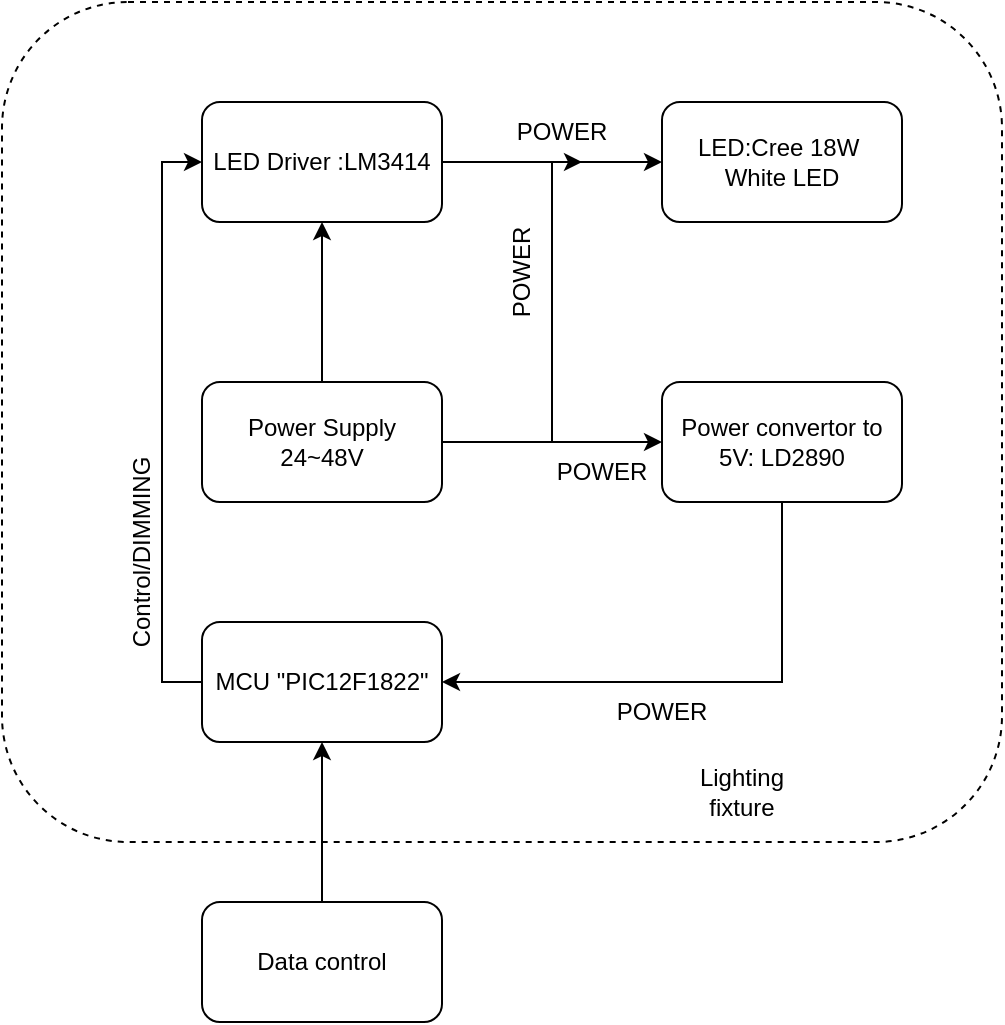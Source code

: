 <mxfile version="21.2.1" type="github">
  <diagram name="Page-1" id="7e0a89b8-554c-2b80-1dc8-d5c74ca68de4">
    <mxGraphModel dx="1434" dy="764" grid="1" gridSize="10" guides="1" tooltips="1" connect="1" arrows="1" fold="1" page="1" pageScale="1" pageWidth="1100" pageHeight="850" background="none" math="0" shadow="0">
      <root>
        <mxCell id="0" />
        <mxCell id="1" parent="0" />
        <mxCell id="qEQ5dUW3dwCLOKe3OVkb-18" value="" style="rounded=1;whiteSpace=wrap;html=1;dashed=1;" vertex="1" parent="1">
          <mxGeometry x="300" y="230" width="500" height="420" as="geometry" />
        </mxCell>
        <mxCell id="qEQ5dUW3dwCLOKe3OVkb-4" style="edgeStyle=orthogonalEdgeStyle;rounded=0;orthogonalLoop=1;jettySize=auto;html=1;" edge="1" parent="1" source="qEQ5dUW3dwCLOKe3OVkb-1" target="qEQ5dUW3dwCLOKe3OVkb-2">
          <mxGeometry relative="1" as="geometry" />
        </mxCell>
        <mxCell id="qEQ5dUW3dwCLOKe3OVkb-6" style="edgeStyle=orthogonalEdgeStyle;rounded=0;orthogonalLoop=1;jettySize=auto;html=1;entryX=0;entryY=0.5;entryDx=0;entryDy=0;" edge="1" parent="1" source="qEQ5dUW3dwCLOKe3OVkb-1" target="qEQ5dUW3dwCLOKe3OVkb-5">
          <mxGeometry relative="1" as="geometry">
            <mxPoint x="460" y="310" as="targetPoint" />
            <Array as="points">
              <mxPoint x="575" y="450" />
              <mxPoint x="575" y="310" />
            </Array>
          </mxGeometry>
        </mxCell>
        <mxCell id="qEQ5dUW3dwCLOKe3OVkb-8" style="edgeStyle=orthogonalEdgeStyle;rounded=0;orthogonalLoop=1;jettySize=auto;html=1;entryX=0.5;entryY=1;entryDx=0;entryDy=0;" edge="1" parent="1" source="qEQ5dUW3dwCLOKe3OVkb-1" target="qEQ5dUW3dwCLOKe3OVkb-3">
          <mxGeometry relative="1" as="geometry" />
        </mxCell>
        <mxCell id="qEQ5dUW3dwCLOKe3OVkb-1" value="Power Supply 24~48V" style="rounded=1;whiteSpace=wrap;html=1;" vertex="1" parent="1">
          <mxGeometry x="400" y="420" width="120" height="60" as="geometry" />
        </mxCell>
        <mxCell id="qEQ5dUW3dwCLOKe3OVkb-11" style="edgeStyle=orthogonalEdgeStyle;rounded=0;orthogonalLoop=1;jettySize=auto;html=1;entryX=1;entryY=0.5;entryDx=0;entryDy=0;" edge="1" parent="1" source="qEQ5dUW3dwCLOKe3OVkb-2" target="qEQ5dUW3dwCLOKe3OVkb-10">
          <mxGeometry relative="1" as="geometry">
            <mxPoint x="670" y="550" as="targetPoint" />
            <Array as="points">
              <mxPoint x="690" y="570" />
            </Array>
          </mxGeometry>
        </mxCell>
        <mxCell id="qEQ5dUW3dwCLOKe3OVkb-2" value="Power convertor to 5V: LD2890" style="rounded=1;whiteSpace=wrap;html=1;" vertex="1" parent="1">
          <mxGeometry x="630" y="420" width="120" height="60" as="geometry" />
        </mxCell>
        <mxCell id="qEQ5dUW3dwCLOKe3OVkb-9" style="edgeStyle=orthogonalEdgeStyle;rounded=0;orthogonalLoop=1;jettySize=auto;html=1;" edge="1" parent="1" source="qEQ5dUW3dwCLOKe3OVkb-3">
          <mxGeometry relative="1" as="geometry">
            <mxPoint x="590" y="310" as="targetPoint" />
          </mxGeometry>
        </mxCell>
        <mxCell id="qEQ5dUW3dwCLOKe3OVkb-3" value="LED Driver :LM3414" style="rounded=1;whiteSpace=wrap;html=1;" vertex="1" parent="1">
          <mxGeometry x="400" y="280" width="120" height="60" as="geometry" />
        </mxCell>
        <mxCell id="qEQ5dUW3dwCLOKe3OVkb-5" value="LED:Cree 18W&amp;nbsp; White LED" style="rounded=1;whiteSpace=wrap;html=1;" vertex="1" parent="1">
          <mxGeometry x="630" y="280" width="120" height="60" as="geometry" />
        </mxCell>
        <mxCell id="qEQ5dUW3dwCLOKe3OVkb-12" style="edgeStyle=orthogonalEdgeStyle;rounded=0;orthogonalLoop=1;jettySize=auto;html=1;entryX=0;entryY=0.5;entryDx=0;entryDy=0;" edge="1" parent="1" source="qEQ5dUW3dwCLOKe3OVkb-10" target="qEQ5dUW3dwCLOKe3OVkb-3">
          <mxGeometry relative="1" as="geometry">
            <mxPoint x="330" y="310" as="targetPoint" />
            <Array as="points">
              <mxPoint x="380" y="570" />
              <mxPoint x="380" y="310" />
            </Array>
          </mxGeometry>
        </mxCell>
        <mxCell id="qEQ5dUW3dwCLOKe3OVkb-10" value="MCU &quot;PIC12F1822&quot;" style="rounded=1;whiteSpace=wrap;html=1;" vertex="1" parent="1">
          <mxGeometry x="400" y="540" width="120" height="60" as="geometry" />
        </mxCell>
        <mxCell id="qEQ5dUW3dwCLOKe3OVkb-13" value="Control/DIMMING" style="text;html=1;strokeColor=none;fillColor=none;align=center;verticalAlign=middle;whiteSpace=wrap;rounded=0;rotation=-90;" vertex="1" parent="1">
          <mxGeometry x="340" y="490" width="60" height="30" as="geometry" />
        </mxCell>
        <mxCell id="qEQ5dUW3dwCLOKe3OVkb-14" value="POWER" style="text;html=1;strokeColor=none;fillColor=none;align=center;verticalAlign=middle;whiteSpace=wrap;rounded=0;" vertex="1" parent="1">
          <mxGeometry x="550" y="280" width="60" height="30" as="geometry" />
        </mxCell>
        <mxCell id="qEQ5dUW3dwCLOKe3OVkb-15" value="POWER" style="text;html=1;strokeColor=none;fillColor=none;align=center;verticalAlign=middle;whiteSpace=wrap;rounded=0;" vertex="1" parent="1">
          <mxGeometry x="570" y="450" width="60" height="30" as="geometry" />
        </mxCell>
        <mxCell id="qEQ5dUW3dwCLOKe3OVkb-16" value="POWER" style="text;html=1;strokeColor=none;fillColor=none;align=center;verticalAlign=middle;whiteSpace=wrap;rounded=0;rotation=-90;" vertex="1" parent="1">
          <mxGeometry x="530" y="350" width="60" height="30" as="geometry" />
        </mxCell>
        <mxCell id="qEQ5dUW3dwCLOKe3OVkb-17" value="POWER" style="text;html=1;strokeColor=none;fillColor=none;align=center;verticalAlign=middle;whiteSpace=wrap;rounded=0;" vertex="1" parent="1">
          <mxGeometry x="600" y="570" width="60" height="30" as="geometry" />
        </mxCell>
        <mxCell id="qEQ5dUW3dwCLOKe3OVkb-19" value="Lighting fixture" style="text;html=1;strokeColor=none;fillColor=none;align=center;verticalAlign=middle;whiteSpace=wrap;rounded=0;" vertex="1" parent="1">
          <mxGeometry x="640" y="610" width="60" height="30" as="geometry" />
        </mxCell>
        <mxCell id="qEQ5dUW3dwCLOKe3OVkb-22" style="edgeStyle=orthogonalEdgeStyle;rounded=0;orthogonalLoop=1;jettySize=auto;html=1;entryX=0.5;entryY=1;entryDx=0;entryDy=0;" edge="1" parent="1" source="qEQ5dUW3dwCLOKe3OVkb-20" target="qEQ5dUW3dwCLOKe3OVkb-10">
          <mxGeometry relative="1" as="geometry" />
        </mxCell>
        <mxCell id="qEQ5dUW3dwCLOKe3OVkb-20" value="Data control" style="rounded=1;whiteSpace=wrap;html=1;" vertex="1" parent="1">
          <mxGeometry x="400" y="680" width="120" height="60" as="geometry" />
        </mxCell>
      </root>
    </mxGraphModel>
  </diagram>
</mxfile>
